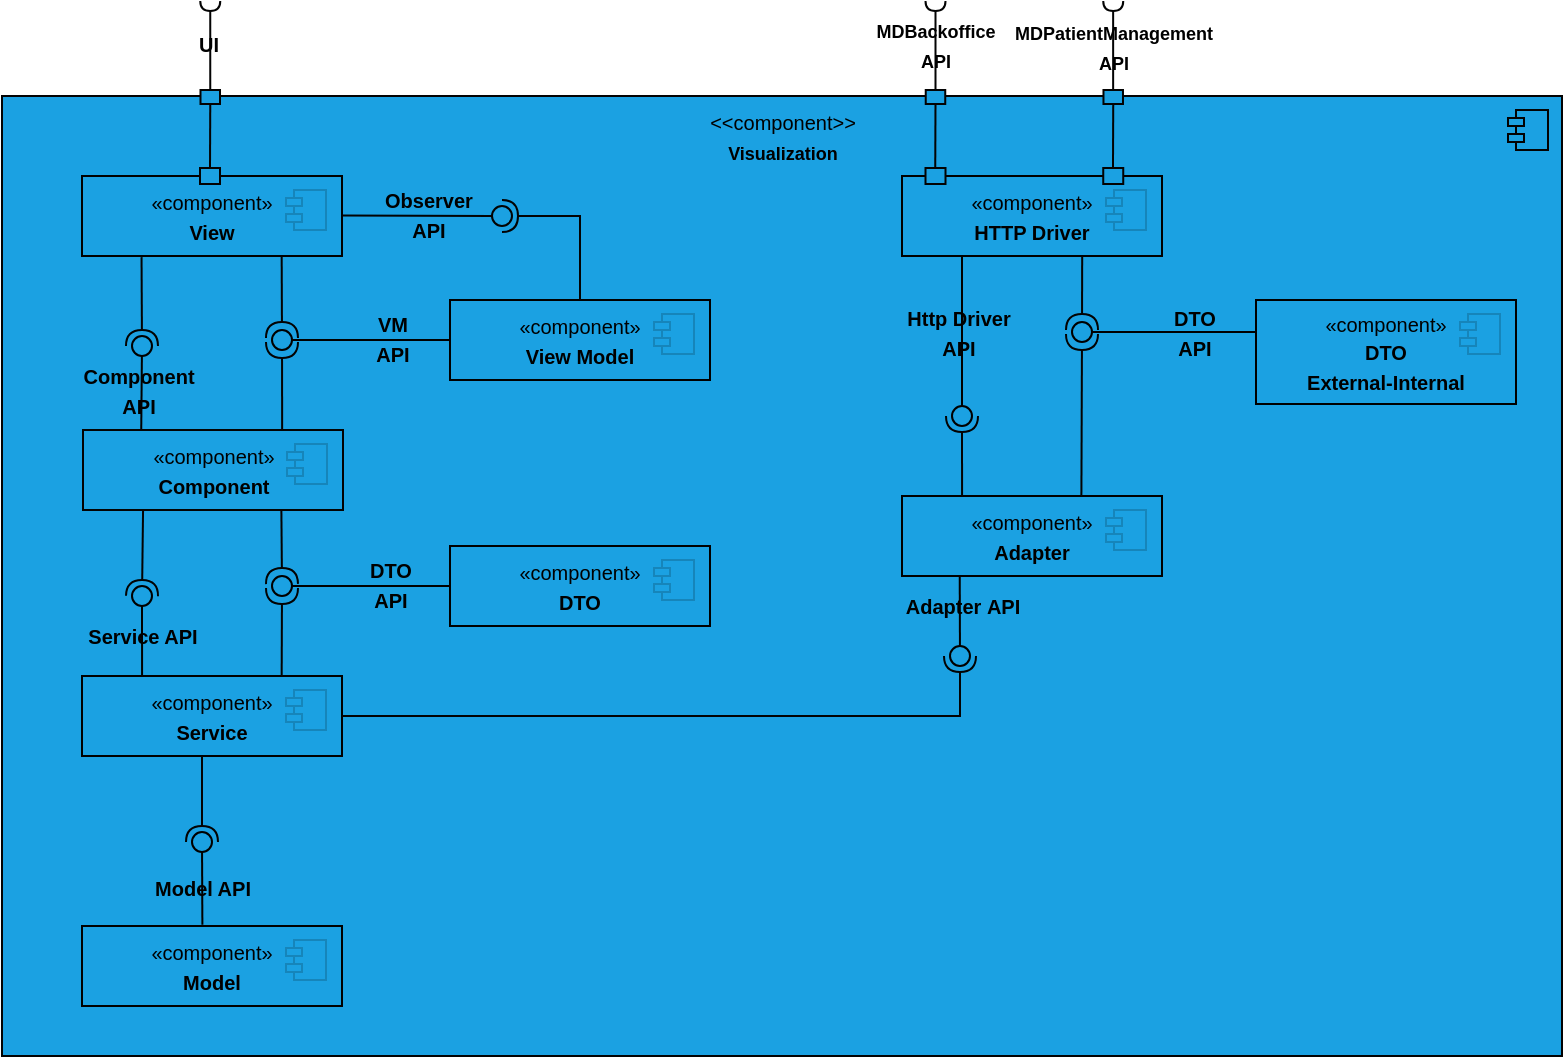 <mxfile version="25.0.2">
  <diagram name="Página-1" id="Fh4nR_tUQDc_MorZCX80">
    <mxGraphModel dx="1243" dy="678" grid="1" gridSize="10" guides="1" tooltips="1" connect="1" arrows="1" fold="1" page="1" pageScale="1" pageWidth="827" pageHeight="1169" math="0" shadow="0">
      <root>
        <mxCell id="0" />
        <mxCell id="1" parent="0" />
        <mxCell id="FWHw1slbgGrIIxlb3Wqc-3" value="" style="html=1;dropTarget=0;whiteSpace=wrap;fillColor=#1BA1E2;strokeColor=#030303;shadow=0;movable=0;resizable=0;rotatable=0;deletable=0;editable=0;locked=1;connectable=0;" parent="1" vertex="1">
          <mxGeometry x="200" y="140" width="780" height="480" as="geometry" />
        </mxCell>
        <mxCell id="FWHw1slbgGrIIxlb3Wqc-4" value="" style="shape=module;jettyWidth=8;jettyHeight=4;fillColor=#1BA1E2;strokeColor=#030303;shadow=0;" parent="FWHw1slbgGrIIxlb3Wqc-3" vertex="1">
          <mxGeometry x="1" width="20" height="20" relative="1" as="geometry">
            <mxPoint x="-27" y="7" as="offset" />
          </mxGeometry>
        </mxCell>
        <mxCell id="FWHw1slbgGrIIxlb3Wqc-5" value="&lt;font style=&quot;font-size: 10px;&quot;&gt;&amp;lt;&amp;lt;component&amp;gt;&amp;gt;&lt;/font&gt;&lt;div&gt;&lt;b style=&quot;background-color: initial;&quot;&gt;&lt;font style=&quot;font-size: 9px;&quot;&gt;Visualization&lt;/font&gt;&lt;/b&gt;&lt;/div&gt;" style="text;html=1;align=center;verticalAlign=middle;whiteSpace=wrap;rounded=0;" parent="1" vertex="1">
          <mxGeometry x="547.5" y="150" width="85" height="20" as="geometry" />
        </mxCell>
        <mxCell id="FWHw1slbgGrIIxlb3Wqc-6" value="&lt;span style=&quot;font-size: 10px;&quot;&gt;«component»&lt;/span&gt;&lt;br style=&quot;font-size: 10px;&quot;&gt;&lt;b style=&quot;font-size: 10px;&quot;&gt;View&lt;/b&gt;" style="html=1;dropTarget=0;whiteSpace=wrap;fillColor=#1BA1E2;strokeColor=#000000;" parent="1" vertex="1">
          <mxGeometry x="240" y="180" width="130" height="40" as="geometry" />
        </mxCell>
        <mxCell id="FWHw1slbgGrIIxlb3Wqc-7" value="" style="shape=module;jettyWidth=8;jettyHeight=4;fillColor=#1BA1E2;strokeColor=#1685BA;" parent="FWHw1slbgGrIIxlb3Wqc-6" vertex="1">
          <mxGeometry x="1" width="20" height="20" relative="1" as="geometry">
            <mxPoint x="-28" y="7" as="offset" />
          </mxGeometry>
        </mxCell>
        <mxCell id="FWHw1slbgGrIIxlb3Wqc-8" value="&lt;span style=&quot;font-size: 10px;&quot;&gt;«component»&lt;/span&gt;&lt;br style=&quot;font-size: 10px;&quot;&gt;&lt;b style=&quot;font-size: 10px;&quot;&gt;Component&lt;/b&gt;&lt;span style=&quot;color: rgba(0, 0, 0, 0); font-family: monospace; font-size: 0px; text-align: start; text-wrap: nowrap;&quot;&gt;%3CmxGraphModel%3E%3Croot%3E%3CmxCell%20id%3D%220%22%2F%3E%3CmxCell%20id%3D%221%22%20parent%3D%220%22%2F%3E%3CmxCell%20id%3D%222%22%20value%3D%22%26lt%3Bspan%20style%3D%26quot%3Bfont-size%3A%2010px%3B%26quot%3B%26gt%3B%C2%ABcomponent%C2%BB%26lt%3B%2Fspan%26gt%3B%26lt%3Bbr%20style%3D%26quot%3Bfont-size%3A%2010px%3B%26quot%3B%26gt%3B%26lt%3Bb%20style%3D%26quot%3Bfont-size%3A%2010px%3B%26quot%3B%26gt%3BView%26lt%3B%2Fb%26gt%3B%22%20style%3D%22html%3D1%3BdropTarget%3D0%3BwhiteSpace%3Dwrap%3BfillColor%3D%231BA1E2%3BstrokeColor%3D%23000000%3B%22%20vertex%3D%221%22%20parent%3D%221%22%3E%3CmxGeometry%20x%3D%22240%22%20y%3D%22200%22%20width%3D%22130%22%20height%3D%2240%22%20as%3D%22geometry%22%2F%3E%3C%2FmxCell%3E%3CmxCell%20id%3D%223%22%20value%3D%22%22%20style%3D%22shape%3Dmodule%3BjettyWidth%3D8%3BjettyHeight%3D4%3BfillColor%3D%231BA1E2%3BstrokeColor%3D%231685BA%3B%22%20vertex%3D%221%22%20parent%3D%222%22%3E%3CmxGeometry%20x%3D%221%22%20width%3D%2220%22%20height%3D%2220%22%20relative%3D%221%22%20as%3D%22geometry%22%3E%3CmxPoint%20x%3D%22-28%22%20y%3D%227%22%20as%3D%22offset%22%2F%3E%3C%2FmxGeometry%3E%3C%2FmxCell%3E%3C%2Froot%3E%3C%2FmxGraphModel%3E&lt;/span&gt;" style="html=1;dropTarget=0;whiteSpace=wrap;fillColor=#1BA1E2;strokeColor=#030303;" parent="1" vertex="1">
          <mxGeometry x="240.5" y="307" width="130" height="40" as="geometry" />
        </mxCell>
        <mxCell id="FWHw1slbgGrIIxlb3Wqc-9" value="" style="shape=module;jettyWidth=8;jettyHeight=4;fillColor=#1BA1E2;strokeColor=#1685BA;" parent="FWHw1slbgGrIIxlb3Wqc-8" vertex="1">
          <mxGeometry x="1" width="20" height="20" relative="1" as="geometry">
            <mxPoint x="-28" y="7" as="offset" />
          </mxGeometry>
        </mxCell>
        <mxCell id="FWHw1slbgGrIIxlb3Wqc-10" value="&lt;span style=&quot;font-size: 10px;&quot;&gt;«component»&lt;/span&gt;&lt;br style=&quot;font-size: 10px;&quot;&gt;&lt;b style=&quot;font-size: 10px;&quot;&gt;Service&lt;/b&gt;&lt;span style=&quot;color: rgba(0, 0, 0, 0); font-family: monospace; font-size: 0px; text-align: start; text-wrap: nowrap;&quot;&gt;%3CmxGraphModel%3E%3Croot%3E%3CmxCell%20id%3D%220%22%2F%3E%3CmxCell%20id%3D%221%22%20parent%3D%220%22%2F%3E%3CmxCell%20id%3D%222%22%20value%3D%22%26lt%3Bspan%20style%3D%26quot%3Bfont-size%3A%2010px%3B%26quot%3B%26gt%3B%C2%ABcomponent%C2%BB%26lt%3B%2Fspan%26gt%3B%26lt%3Bbr%20style%3D%26quot%3Bfont-size%3A%2010px%3B%26quot%3B%26gt%3B%26lt%3Bb%20style%3D%26quot%3Bfont-size%3A%2010px%3B%26quot%3B%26gt%3BView%26lt%3B%2Fb%26gt%3B%22%20style%3D%22html%3D1%3BdropTarget%3D0%3BwhiteSpace%3Dwrap%3BfillColor%3D%231BA1E2%3BstrokeColor%3D%23000000%3B%22%20vertex%3D%221%22%20parent%3D%221%22%3E%3CmxGeometry%20x%3D%22240%22%20y%3D%22200%22%20width%3D%22130%22%20height%3D%2240%22%20as%3D%22geometry%22%2F%3E%3C%2FmxCell%3E%3CmxCell%20id%3D%223%22%20value%3D%22%22%20style%3D%22shape%3Dmodule%3BjettyWidth%3D8%3BjettyHeight%3D4%3BfillColor%3D%231BA1E2%3BstrokeColor%3D%231685BA%3B%22%20vertex%3D%221%22%20parent%3D%222%22%3E%3CmxGeometry%20x%3D%221%22%20width%3D%2220%22%20height%3D%2220%22%20relative%3D%221%22%20as%3D%22geometry%22%3E%3CmxPoint%20x%3D%22-28%22%20y%3D%227%22%20as%3D%22offset%22%2F%3E%3C%2FmxGeometry%3E%3C%2FmxCell%3E%3C%2Froot%3E%3C%2FmxGraphModel%3E&lt;/span&gt;" style="html=1;dropTarget=0;whiteSpace=wrap;fillColor=#1BA1E2;strokeColor=#000000;" parent="1" vertex="1">
          <mxGeometry x="240" y="430" width="130" height="40" as="geometry" />
        </mxCell>
        <mxCell id="FWHw1slbgGrIIxlb3Wqc-11" value="" style="shape=module;jettyWidth=8;jettyHeight=4;fillColor=#1BA1E2;strokeColor=#1685BA;" parent="FWHw1slbgGrIIxlb3Wqc-10" vertex="1">
          <mxGeometry x="1" width="20" height="20" relative="1" as="geometry">
            <mxPoint x="-28" y="7" as="offset" />
          </mxGeometry>
        </mxCell>
        <mxCell id="FWHw1slbgGrIIxlb3Wqc-12" value="&lt;span style=&quot;font-size: 10px;&quot;&gt;«component»&lt;/span&gt;&lt;br style=&quot;font-size: 10px;&quot;&gt;&lt;b style=&quot;font-size: 10px;&quot;&gt;Model&lt;/b&gt;" style="html=1;dropTarget=0;whiteSpace=wrap;fillColor=#1BA1E2;strokeColor=#000000;" parent="1" vertex="1">
          <mxGeometry x="240" y="555" width="130" height="40" as="geometry" />
        </mxCell>
        <mxCell id="FWHw1slbgGrIIxlb3Wqc-13" value="" style="shape=module;jettyWidth=8;jettyHeight=4;fillColor=#1BA1E2;strokeColor=#1685BA;" parent="FWHw1slbgGrIIxlb3Wqc-12" vertex="1">
          <mxGeometry x="1" width="20" height="20" relative="1" as="geometry">
            <mxPoint x="-28" y="7" as="offset" />
          </mxGeometry>
        </mxCell>
        <mxCell id="FWHw1slbgGrIIxlb3Wqc-18" value="&lt;span style=&quot;font-size: 10px;&quot;&gt;«component»&lt;/span&gt;&lt;br style=&quot;font-size: 10px;&quot;&gt;&lt;b style=&quot;font-size: 10px;&quot;&gt;HTTP Driver&lt;/b&gt;" style="html=1;dropTarget=0;whiteSpace=wrap;fillColor=#1BA1E2;strokeColor=#000000;" parent="1" vertex="1">
          <mxGeometry x="650" y="180" width="130" height="40" as="geometry" />
        </mxCell>
        <mxCell id="FWHw1slbgGrIIxlb3Wqc-19" value="" style="shape=module;jettyWidth=8;jettyHeight=4;fillColor=#1BA1E2;strokeColor=#1685BA;" parent="FWHw1slbgGrIIxlb3Wqc-18" vertex="1">
          <mxGeometry x="1" width="20" height="20" relative="1" as="geometry">
            <mxPoint x="-28" y="7" as="offset" />
          </mxGeometry>
        </mxCell>
        <mxCell id="FWHw1slbgGrIIxlb3Wqc-20" value="&lt;span style=&quot;font-size: 10px;&quot;&gt;«component»&lt;/span&gt;&lt;br style=&quot;font-size: 10px;&quot;&gt;&lt;b style=&quot;font-size: 10px;&quot;&gt;Adapter&lt;/b&gt;" style="html=1;dropTarget=0;whiteSpace=wrap;fillColor=#1BA1E2;strokeColor=#000000;" parent="1" vertex="1">
          <mxGeometry x="650" y="340" width="130" height="40" as="geometry" />
        </mxCell>
        <mxCell id="FWHw1slbgGrIIxlb3Wqc-21" value="" style="shape=module;jettyWidth=8;jettyHeight=4;fillColor=#1BA1E2;strokeColor=#1685BA;" parent="FWHw1slbgGrIIxlb3Wqc-20" vertex="1">
          <mxGeometry x="1" width="20" height="20" relative="1" as="geometry">
            <mxPoint x="-28" y="7" as="offset" />
          </mxGeometry>
        </mxCell>
        <mxCell id="FWHw1slbgGrIIxlb3Wqc-22" value="&lt;span style=&quot;font-size: 10px;&quot;&gt;«component»&lt;/span&gt;&lt;br style=&quot;font-size: 10px;&quot;&gt;&lt;b style=&quot;font-size: 10px;&quot;&gt;DTO&lt;/b&gt;" style="html=1;dropTarget=0;whiteSpace=wrap;fillColor=#1BA1E2;strokeColor=#000000;" parent="1" vertex="1">
          <mxGeometry x="424" y="365" width="130" height="40" as="geometry" />
        </mxCell>
        <mxCell id="FWHw1slbgGrIIxlb3Wqc-23" value="" style="shape=module;jettyWidth=8;jettyHeight=4;fillColor=#1BA1E2;strokeColor=#1685BA;" parent="FWHw1slbgGrIIxlb3Wqc-22" vertex="1">
          <mxGeometry x="1" width="20" height="20" relative="1" as="geometry">
            <mxPoint x="-28" y="7" as="offset" />
          </mxGeometry>
        </mxCell>
        <mxCell id="FWHw1slbgGrIIxlb3Wqc-34" value="" style="rounded=0;orthogonalLoop=1;jettySize=auto;html=1;endArrow=halfCircle;endFill=0;endSize=6;strokeWidth=1;sketch=0;strokeColor=#030303;exitX=0.231;exitY=1;exitDx=0;exitDy=0;exitPerimeter=0;" parent="1" source="FWHw1slbgGrIIxlb3Wqc-8" edge="1">
          <mxGeometry relative="1" as="geometry">
            <mxPoint x="270" y="340" as="sourcePoint" />
            <mxPoint x="270" y="390" as="targetPoint" />
          </mxGeometry>
        </mxCell>
        <mxCell id="FWHw1slbgGrIIxlb3Wqc-35" value="" style="edgeLabel;html=1;align=center;verticalAlign=middle;resizable=0;points=[];fillColor=#1BA1E2;" parent="FWHw1slbgGrIIxlb3Wqc-34" vertex="1" connectable="0">
          <mxGeometry x="-0.015" y="1" relative="1" as="geometry">
            <mxPoint x="1" as="offset" />
          </mxGeometry>
        </mxCell>
        <mxCell id="FWHw1slbgGrIIxlb3Wqc-36" value="" style="rounded=0;orthogonalLoop=1;jettySize=auto;html=1;endArrow=oval;endFill=0;sketch=0;sourcePerimeterSpacing=0;targetPerimeterSpacing=0;endSize=10;exitX=0.231;exitY=0;exitDx=0;exitDy=0;strokeColor=#000000;exitPerimeter=0;" parent="1" source="FWHw1slbgGrIIxlb3Wqc-10" edge="1">
          <mxGeometry relative="1" as="geometry">
            <mxPoint x="278.5" y="430" as="sourcePoint" />
            <mxPoint x="270" y="390" as="targetPoint" />
          </mxGeometry>
        </mxCell>
        <mxCell id="FWHw1slbgGrIIxlb3Wqc-40" value="" style="rounded=0;orthogonalLoop=1;jettySize=auto;html=1;endArrow=halfCircle;endFill=0;endSize=6;strokeWidth=1;sketch=0;strokeColor=#030303;exitX=0.768;exitY=0.005;exitDx=0;exitDy=0;exitPerimeter=0;" parent="1" source="FWHw1slbgGrIIxlb3Wqc-10" edge="1">
          <mxGeometry relative="1" as="geometry">
            <mxPoint x="340" y="428" as="sourcePoint" />
            <mxPoint x="340" y="386" as="targetPoint" />
          </mxGeometry>
        </mxCell>
        <mxCell id="FWHw1slbgGrIIxlb3Wqc-41" value="" style="edgeLabel;html=1;align=center;verticalAlign=middle;resizable=0;points=[];fillColor=#1BA1E2;" parent="FWHw1slbgGrIIxlb3Wqc-40" vertex="1" connectable="0">
          <mxGeometry x="-0.015" y="1" relative="1" as="geometry">
            <mxPoint x="1" as="offset" />
          </mxGeometry>
        </mxCell>
        <mxCell id="FWHw1slbgGrIIxlb3Wqc-42" value="" style="rounded=0;orthogonalLoop=1;jettySize=auto;html=1;endArrow=oval;endFill=0;sketch=0;sourcePerimeterSpacing=0;targetPerimeterSpacing=0;endSize=10;exitX=0;exitY=0.5;exitDx=0;exitDy=0;strokeColor=#000000;" parent="1" source="FWHw1slbgGrIIxlb3Wqc-22" edge="1">
          <mxGeometry relative="1" as="geometry">
            <mxPoint x="340" y="350" as="sourcePoint" />
            <mxPoint x="340" y="385" as="targetPoint" />
          </mxGeometry>
        </mxCell>
        <mxCell id="FWHw1slbgGrIIxlb3Wqc-43" value="" style="rounded=0;orthogonalLoop=1;jettySize=auto;html=1;endArrow=halfCircle;endFill=0;endSize=6;strokeWidth=1;sketch=0;strokeColor=#030303;exitX=0.763;exitY=1.006;exitDx=0;exitDy=0;exitPerimeter=0;" parent="1" source="FWHw1slbgGrIIxlb3Wqc-8" edge="1">
          <mxGeometry relative="1" as="geometry">
            <mxPoint x="339.82" y="348.56" as="sourcePoint" />
            <mxPoint x="340" y="384" as="targetPoint" />
          </mxGeometry>
        </mxCell>
        <mxCell id="FWHw1slbgGrIIxlb3Wqc-44" value="" style="edgeLabel;html=1;align=center;verticalAlign=middle;resizable=0;points=[];fillColor=#1BA1E2;" parent="FWHw1slbgGrIIxlb3Wqc-43" vertex="1" connectable="0">
          <mxGeometry x="-0.015" y="1" relative="1" as="geometry">
            <mxPoint x="1" as="offset" />
          </mxGeometry>
        </mxCell>
        <mxCell id="FWHw1slbgGrIIxlb3Wqc-47" value="" style="rounded=0;orthogonalLoop=1;jettySize=auto;html=1;endArrow=oval;endFill=0;sketch=0;sourcePerimeterSpacing=0;targetPerimeterSpacing=0;endSize=10;exitX=0.224;exitY=-0.008;exitDx=0;exitDy=0;strokeColor=#000000;exitPerimeter=0;" parent="1" source="FWHw1slbgGrIIxlb3Wqc-8" edge="1">
          <mxGeometry relative="1" as="geometry">
            <mxPoint x="270" y="300" as="sourcePoint" />
            <mxPoint x="270" y="265" as="targetPoint" />
          </mxGeometry>
        </mxCell>
        <mxCell id="FWHw1slbgGrIIxlb3Wqc-48" value="&lt;span style=&quot;font-size: 10px;&quot;&gt;«component»&lt;/span&gt;&lt;br style=&quot;font-size: 10px;&quot;&gt;&lt;b style=&quot;font-size: 10px;&quot;&gt;View Model&lt;/b&gt;" style="html=1;dropTarget=0;whiteSpace=wrap;fillColor=#1BA1E2;strokeColor=#000000;" parent="1" vertex="1">
          <mxGeometry x="424" y="242" width="130" height="40" as="geometry" />
        </mxCell>
        <mxCell id="FWHw1slbgGrIIxlb3Wqc-49" value="" style="shape=module;jettyWidth=8;jettyHeight=4;fillColor=#1BA1E2;strokeColor=#1685BA;" parent="FWHw1slbgGrIIxlb3Wqc-48" vertex="1">
          <mxGeometry x="1" width="20" height="20" relative="1" as="geometry">
            <mxPoint x="-28" y="7" as="offset" />
          </mxGeometry>
        </mxCell>
        <mxCell id="FWHw1slbgGrIIxlb3Wqc-50" value="" style="rounded=0;orthogonalLoop=1;jettySize=auto;html=1;endArrow=halfCircle;endFill=0;endSize=6;strokeWidth=1;sketch=0;strokeColor=#030303;exitX=0.766;exitY=0.009;exitDx=0;exitDy=0;exitPerimeter=0;" parent="1" source="FWHw1slbgGrIIxlb3Wqc-8" edge="1">
          <mxGeometry relative="1" as="geometry">
            <mxPoint x="340" y="307" as="sourcePoint" />
            <mxPoint x="340" y="263" as="targetPoint" />
          </mxGeometry>
        </mxCell>
        <mxCell id="FWHw1slbgGrIIxlb3Wqc-51" value="" style="edgeLabel;html=1;align=center;verticalAlign=middle;resizable=0;points=[];fillColor=#1BA1E2;" parent="FWHw1slbgGrIIxlb3Wqc-50" vertex="1" connectable="0">
          <mxGeometry x="-0.015" y="1" relative="1" as="geometry">
            <mxPoint x="1" as="offset" />
          </mxGeometry>
        </mxCell>
        <mxCell id="FWHw1slbgGrIIxlb3Wqc-52" value="" style="rounded=0;orthogonalLoop=1;jettySize=auto;html=1;endArrow=oval;endFill=0;sketch=0;sourcePerimeterSpacing=0;targetPerimeterSpacing=0;endSize=10;exitX=0;exitY=0.5;exitDx=0;exitDy=0;strokeColor=#000000;" parent="1" source="FWHw1slbgGrIIxlb3Wqc-48" edge="1">
          <mxGeometry relative="1" as="geometry">
            <mxPoint x="340" y="227" as="sourcePoint" />
            <mxPoint x="340" y="262" as="targetPoint" />
          </mxGeometry>
        </mxCell>
        <mxCell id="FWHw1slbgGrIIxlb3Wqc-53" value="" style="rounded=0;orthogonalLoop=1;jettySize=auto;html=1;endArrow=halfCircle;endFill=0;endSize=6;strokeWidth=1;sketch=0;strokeColor=#030303;exitX=0.768;exitY=1.005;exitDx=0;exitDy=0;exitPerimeter=0;" parent="1" source="FWHw1slbgGrIIxlb3Wqc-6" edge="1">
          <mxGeometry relative="1" as="geometry">
            <mxPoint x="340" y="224" as="sourcePoint" />
            <mxPoint x="340" y="261" as="targetPoint" />
          </mxGeometry>
        </mxCell>
        <mxCell id="FWHw1slbgGrIIxlb3Wqc-54" value="" style="edgeLabel;html=1;align=center;verticalAlign=middle;resizable=0;points=[];fillColor=#1BA1E2;" parent="FWHw1slbgGrIIxlb3Wqc-53" vertex="1" connectable="0">
          <mxGeometry x="-0.015" y="1" relative="1" as="geometry">
            <mxPoint x="1" as="offset" />
          </mxGeometry>
        </mxCell>
        <mxCell id="FWHw1slbgGrIIxlb3Wqc-55" value="" style="rounded=0;orthogonalLoop=1;jettySize=auto;html=1;endArrow=halfCircle;endFill=0;endSize=6;strokeWidth=1;sketch=0;exitX=0.231;exitY=-0.003;exitDx=0;exitDy=0;strokeColor=#030303;exitPerimeter=0;" parent="1" source="FWHw1slbgGrIIxlb3Wqc-20" edge="1">
          <mxGeometry relative="1" as="geometry">
            <mxPoint x="418" y="569" as="sourcePoint" />
            <mxPoint x="680" y="300" as="targetPoint" />
            <Array as="points" />
          </mxGeometry>
        </mxCell>
        <mxCell id="FWHw1slbgGrIIxlb3Wqc-56" value="" style="edgeLabel;html=1;align=center;verticalAlign=middle;resizable=0;points=[];fillColor=#1BA1E2;" parent="FWHw1slbgGrIIxlb3Wqc-55" vertex="1" connectable="0">
          <mxGeometry x="-0.015" y="1" relative="1" as="geometry">
            <mxPoint x="1" as="offset" />
          </mxGeometry>
        </mxCell>
        <mxCell id="FWHw1slbgGrIIxlb3Wqc-57" value="" style="ellipse;whiteSpace=wrap;html=1;align=center;aspect=fixed;fillColor=none;strokeColor=none;resizable=0;perimeter=centerPerimeter;rotatable=0;allowArrows=0;points=[];outlineConnect=1;" parent="1" vertex="1">
          <mxGeometry x="413" y="514" width="10" height="10" as="geometry" />
        </mxCell>
        <mxCell id="FWHw1slbgGrIIxlb3Wqc-59" value="" style="rounded=0;orthogonalLoop=1;jettySize=auto;html=1;endArrow=oval;endFill=0;sketch=0;sourcePerimeterSpacing=0;targetPerimeterSpacing=0;endSize=10;strokeColor=#000000;" parent="1" edge="1">
          <mxGeometry relative="1" as="geometry">
            <mxPoint x="680" y="220" as="sourcePoint" />
            <mxPoint x="680" y="300" as="targetPoint" />
          </mxGeometry>
        </mxCell>
        <mxCell id="FWHw1slbgGrIIxlb3Wqc-60" value="" style="rounded=0;orthogonalLoop=1;jettySize=auto;html=1;endArrow=halfCircle;endFill=0;endSize=6;strokeWidth=1;sketch=0;strokeColor=#030303;" parent="1" edge="1">
          <mxGeometry relative="1" as="geometry">
            <mxPoint x="300" y="470" as="sourcePoint" />
            <mxPoint x="300" y="513" as="targetPoint" />
          </mxGeometry>
        </mxCell>
        <mxCell id="FWHw1slbgGrIIxlb3Wqc-61" value="" style="edgeLabel;html=1;align=center;verticalAlign=middle;resizable=0;points=[];fillColor=#1BA1E2;" parent="FWHw1slbgGrIIxlb3Wqc-60" vertex="1" connectable="0">
          <mxGeometry x="-0.015" y="1" relative="1" as="geometry">
            <mxPoint x="1" as="offset" />
          </mxGeometry>
        </mxCell>
        <mxCell id="FWHw1slbgGrIIxlb3Wqc-62" value="" style="rounded=0;orthogonalLoop=1;jettySize=auto;html=1;endArrow=oval;endFill=0;sketch=0;sourcePerimeterSpacing=0;targetPerimeterSpacing=0;endSize=10;exitX=0.463;exitY=-0.016;exitDx=0;exitDy=0;strokeColor=#000000;exitPerimeter=0;" parent="1" source="FWHw1slbgGrIIxlb3Wqc-12" edge="1">
          <mxGeometry relative="1" as="geometry">
            <mxPoint x="300" y="553" as="sourcePoint" />
            <mxPoint x="300" y="513" as="targetPoint" />
          </mxGeometry>
        </mxCell>
        <mxCell id="FWHw1slbgGrIIxlb3Wqc-29" value="&lt;font style=&quot;font-size: 10px;&quot;&gt;&lt;b&gt;Model API&lt;/b&gt;&lt;/font&gt;" style="text;html=1;align=center;verticalAlign=middle;whiteSpace=wrap;rounded=0;" parent="1" vertex="1">
          <mxGeometry x="272" y="521" width="57" height="30" as="geometry" />
        </mxCell>
        <mxCell id="FWHw1slbgGrIIxlb3Wqc-70" value="&lt;span style=&quot;font-size: 10px;&quot;&gt;«component»&lt;/span&gt;&lt;br style=&quot;font-size: 10px;&quot;&gt;&lt;b style=&quot;font-size: 10px;&quot;&gt;DTO&lt;/b&gt;&lt;div&gt;&lt;b style=&quot;font-size: 10px;&quot;&gt;External-Internal&lt;/b&gt;&lt;/div&gt;" style="html=1;dropTarget=0;whiteSpace=wrap;fillColor=#1BA1E2;strokeColor=#000000;" parent="1" vertex="1">
          <mxGeometry x="827" y="242" width="130" height="52" as="geometry" />
        </mxCell>
        <mxCell id="FWHw1slbgGrIIxlb3Wqc-71" value="" style="shape=module;jettyWidth=8;jettyHeight=4;fillColor=#1BA1E2;strokeColor=#1685BA;" parent="FWHw1slbgGrIIxlb3Wqc-70" vertex="1">
          <mxGeometry x="1" width="20" height="20" relative="1" as="geometry">
            <mxPoint x="-28" y="7" as="offset" />
          </mxGeometry>
        </mxCell>
        <mxCell id="FWHw1slbgGrIIxlb3Wqc-72" value="" style="rounded=0;orthogonalLoop=1;jettySize=auto;html=1;endArrow=halfCircle;endFill=0;endSize=6;strokeWidth=1;sketch=0;strokeColor=#030303;exitX=0.69;exitY=0.007;exitDx=0;exitDy=0;exitPerimeter=0;" parent="1" source="FWHw1slbgGrIIxlb3Wqc-20" edge="1">
          <mxGeometry relative="1" as="geometry">
            <mxPoint x="740" y="460" as="sourcePoint" />
            <mxPoint x="740" y="259" as="targetPoint" />
            <Array as="points" />
          </mxGeometry>
        </mxCell>
        <mxCell id="FWHw1slbgGrIIxlb3Wqc-73" value="" style="edgeLabel;html=1;align=center;verticalAlign=middle;resizable=0;points=[];fillColor=#1BA1E2;" parent="FWHw1slbgGrIIxlb3Wqc-72" vertex="1" connectable="0">
          <mxGeometry x="-0.015" y="1" relative="1" as="geometry">
            <mxPoint x="1" as="offset" />
          </mxGeometry>
        </mxCell>
        <mxCell id="FWHw1slbgGrIIxlb3Wqc-74" value="" style="rounded=0;orthogonalLoop=1;jettySize=auto;html=1;endArrow=oval;endFill=0;sketch=0;sourcePerimeterSpacing=0;targetPerimeterSpacing=0;endSize=10;exitX=0;exitY=0.5;exitDx=0;exitDy=0;strokeColor=#000000;" parent="1" edge="1">
          <mxGeometry relative="1" as="geometry">
            <mxPoint x="827" y="258" as="sourcePoint" />
            <mxPoint x="740" y="258" as="targetPoint" />
          </mxGeometry>
        </mxCell>
        <mxCell id="FWHw1slbgGrIIxlb3Wqc-75" value="" style="rounded=0;orthogonalLoop=1;jettySize=auto;html=1;endArrow=halfCircle;endFill=0;endSize=6;strokeWidth=1;sketch=0;strokeColor=#030303;exitX=0.693;exitY=1.004;exitDx=0;exitDy=0;exitPerimeter=0;" parent="1" source="FWHw1slbgGrIIxlb3Wqc-18" edge="1">
          <mxGeometry relative="1" as="geometry">
            <mxPoint x="740" y="220" as="sourcePoint" />
            <mxPoint x="740" y="257" as="targetPoint" />
          </mxGeometry>
        </mxCell>
        <mxCell id="FWHw1slbgGrIIxlb3Wqc-76" value="" style="edgeLabel;html=1;align=center;verticalAlign=middle;resizable=0;points=[];fillColor=#1BA1E2;" parent="FWHw1slbgGrIIxlb3Wqc-75" vertex="1" connectable="0">
          <mxGeometry x="-0.015" y="1" relative="1" as="geometry">
            <mxPoint x="1" as="offset" />
          </mxGeometry>
        </mxCell>
        <mxCell id="FWHw1slbgGrIIxlb3Wqc-85" value="&lt;font style=&quot;font-size: 10px;&quot;&gt;&lt;b&gt;Service API&lt;/b&gt;&lt;/font&gt;" style="text;html=1;align=center;verticalAlign=middle;whiteSpace=wrap;rounded=0;" parent="1" vertex="1">
          <mxGeometry x="242" y="395" width="57" height="30" as="geometry" />
        </mxCell>
        <mxCell id="FWHw1slbgGrIIxlb3Wqc-86" value="&lt;font style=&quot;font-size: 10px;&quot;&gt;&lt;b&gt;DTO&lt;/b&gt;&lt;/font&gt;&lt;div&gt;&lt;font style=&quot;font-size: 10px;&quot;&gt;&lt;b&gt;API&lt;/b&gt;&lt;/font&gt;&lt;/div&gt;" style="text;html=1;align=center;verticalAlign=middle;whiteSpace=wrap;rounded=0;" parent="1" vertex="1">
          <mxGeometry x="366" y="369" width="57" height="30" as="geometry" />
        </mxCell>
        <mxCell id="FWHw1slbgGrIIxlb3Wqc-88" value="&lt;font style=&quot;font-size: 10px;&quot;&gt;&lt;b&gt;Component API&lt;/b&gt;&lt;/font&gt;" style="text;html=1;align=center;verticalAlign=middle;whiteSpace=wrap;rounded=0;" parent="1" vertex="1">
          <mxGeometry x="240" y="272" width="57" height="30" as="geometry" />
        </mxCell>
        <mxCell id="FWHw1slbgGrIIxlb3Wqc-89" value="&lt;font style=&quot;font-size: 10px;&quot;&gt;&lt;b&gt;VM&lt;/b&gt;&lt;/font&gt;&lt;div&gt;&lt;font style=&quot;font-size: 10px;&quot;&gt;&lt;b&gt;API&lt;/b&gt;&lt;/font&gt;&lt;/div&gt;" style="text;html=1;align=center;verticalAlign=middle;whiteSpace=wrap;rounded=0;" parent="1" vertex="1">
          <mxGeometry x="367" y="246" width="57" height="30" as="geometry" />
        </mxCell>
        <mxCell id="FWHw1slbgGrIIxlb3Wqc-90" value="&lt;font style=&quot;font-size: 10px;&quot;&gt;&lt;b&gt;Http Driver&lt;/b&gt;&lt;/font&gt;&lt;div&gt;&lt;font style=&quot;font-size: 10px;&quot;&gt;&lt;b&gt;API&lt;/b&gt;&lt;/font&gt;&lt;/div&gt;" style="text;html=1;align=center;verticalAlign=middle;whiteSpace=wrap;rounded=0;" parent="1" vertex="1">
          <mxGeometry x="650" y="243" width="57" height="30" as="geometry" />
        </mxCell>
        <mxCell id="FWHw1slbgGrIIxlb3Wqc-92" value="&lt;font style=&quot;font-size: 10px;&quot;&gt;&lt;b&gt;DTO&lt;/b&gt;&lt;/font&gt;&lt;div&gt;&lt;font style=&quot;font-size: 10px;&quot;&gt;&lt;b&gt;API&lt;/b&gt;&lt;/font&gt;&lt;/div&gt;" style="text;html=1;align=center;verticalAlign=middle;whiteSpace=wrap;rounded=0;" parent="1" vertex="1">
          <mxGeometry x="768" y="243" width="57" height="30" as="geometry" />
        </mxCell>
        <mxCell id="FWHw1slbgGrIIxlb3Wqc-98" value="" style="fontStyle=0;labelPosition=right;verticalLabelPosition=middle;align=left;verticalAlign=middle;spacingLeft=2;strokeColor=#030303;fillColor=#1BA1E2;" parent="1" vertex="1">
          <mxGeometry x="299" y="176" width="10" height="8" as="geometry" />
        </mxCell>
        <mxCell id="FWHw1slbgGrIIxlb3Wqc-107" value="" style="fontStyle=0;labelPosition=right;verticalLabelPosition=middle;align=left;verticalAlign=middle;spacingLeft=2;strokeColor=#030303;fillColor=#1BA1E2;" parent="1" vertex="1">
          <mxGeometry x="661.75" y="176" width="10" height="8" as="geometry" />
        </mxCell>
        <mxCell id="FWHw1slbgGrIIxlb3Wqc-109" value="" style="html=1;rounded=0;rotation=-180;strokeColor=#030303;fillColor=#1BA1E2;" parent="1" vertex="1">
          <mxGeometry x="299.25" y="137" width="9.75" height="7" as="geometry" />
        </mxCell>
        <mxCell id="FWHw1slbgGrIIxlb3Wqc-119" value="" style="endArrow=none;html=1;rounded=0;align=center;verticalAlign=top;endFill=0;labelBackgroundColor=none;endSize=2;entryX=0.5;entryY=0;entryDx=0;entryDy=0;exitX=0.5;exitY=0;exitDx=0;exitDy=0;strokeColor=#030303;" parent="1" source="FWHw1slbgGrIIxlb3Wqc-98" target="FWHw1slbgGrIIxlb3Wqc-109" edge="1">
          <mxGeometry relative="1" as="geometry">
            <mxPoint x="303.81" y="183" as="sourcePoint" />
            <mxPoint x="303.81" y="144" as="targetPoint" />
          </mxGeometry>
        </mxCell>
        <mxCell id="FWHw1slbgGrIIxlb3Wqc-120" value="" style="group" parent="1" vertex="1" connectable="0">
          <mxGeometry x="299.13" y="92.5" width="10" height="5" as="geometry" />
        </mxCell>
        <mxCell id="FWHw1slbgGrIIxlb3Wqc-110" value="" style="endArrow=none;html=1;rounded=0;align=center;verticalAlign=top;endFill=0;labelBackgroundColor=none;endSize=2;strokeColor=#030303;" parent="FWHw1slbgGrIIxlb3Wqc-120" source="FWHw1slbgGrIIxlb3Wqc-109" target="FWHw1slbgGrIIxlb3Wqc-111" edge="1">
          <mxGeometry relative="1" as="geometry" />
        </mxCell>
        <mxCell id="FWHw1slbgGrIIxlb3Wqc-111" value="" style="shape=requiredInterface;html=1;fontSize=11;align=center;fillColor=none;points=[];aspect=fixed;resizable=0;verticalAlign=bottom;labelPosition=center;verticalLabelPosition=top;flipH=1;rotation=-90;strokeColor=#030303;" parent="FWHw1slbgGrIIxlb3Wqc-120" vertex="1">
          <mxGeometry x="2.5" y="-2.5" width="5" height="10" as="geometry" />
        </mxCell>
        <mxCell id="FWHw1slbgGrIIxlb3Wqc-121" value="" style="html=1;rounded=0;rotation=-180;strokeColor=#030303;fillColor=#1BA1E2;" parent="1" vertex="1">
          <mxGeometry x="661.87" y="137" width="9.75" height="7" as="geometry" />
        </mxCell>
        <mxCell id="FWHw1slbgGrIIxlb3Wqc-122" value="" style="endArrow=none;html=1;rounded=0;align=center;verticalAlign=top;endFill=0;labelBackgroundColor=none;endSize=2;entryX=0.5;entryY=0;entryDx=0;entryDy=0;exitX=0.5;exitY=0;exitDx=0;exitDy=0;strokeColor=#030303;" parent="1" target="FWHw1slbgGrIIxlb3Wqc-121" edge="1">
          <mxGeometry relative="1" as="geometry">
            <mxPoint x="666.62" y="176" as="sourcePoint" />
            <mxPoint x="666.43" y="144" as="targetPoint" />
          </mxGeometry>
        </mxCell>
        <mxCell id="FWHw1slbgGrIIxlb3Wqc-123" value="" style="group" parent="1" vertex="1" connectable="0">
          <mxGeometry x="661.75" y="92.5" width="10" height="5" as="geometry" />
        </mxCell>
        <mxCell id="FWHw1slbgGrIIxlb3Wqc-124" value="" style="shape=requiredInterface;html=1;fontSize=11;align=center;fillColor=none;points=[];aspect=fixed;resizable=0;verticalAlign=bottom;labelPosition=center;verticalLabelPosition=top;flipH=1;rotation=-90;strokeColor=#030303;" parent="FWHw1slbgGrIIxlb3Wqc-123" vertex="1">
          <mxGeometry x="2.5" y="-2.5" width="5" height="10" as="geometry" />
        </mxCell>
        <mxCell id="FWHw1slbgGrIIxlb3Wqc-125" value="" style="endArrow=none;html=1;rounded=0;align=center;verticalAlign=top;endFill=0;labelBackgroundColor=none;endSize=2;strokeColor=#030303;" parent="1" source="FWHw1slbgGrIIxlb3Wqc-121" target="FWHw1slbgGrIIxlb3Wqc-124" edge="1">
          <mxGeometry relative="1" as="geometry" />
        </mxCell>
        <mxCell id="FWHw1slbgGrIIxlb3Wqc-126" value="" style="rounded=0;orthogonalLoop=1;jettySize=auto;html=1;endArrow=halfCircle;endFill=0;endSize=6;strokeWidth=1;sketch=0;strokeColor=#030303;exitX=0.229;exitY=1.014;exitDx=0;exitDy=0;exitPerimeter=0;" parent="1" source="FWHw1slbgGrIIxlb3Wqc-6" edge="1">
          <mxGeometry relative="1" as="geometry">
            <mxPoint x="270.12" y="225" as="sourcePoint" />
            <mxPoint x="270" y="265" as="targetPoint" />
          </mxGeometry>
        </mxCell>
        <mxCell id="FWHw1slbgGrIIxlb3Wqc-127" value="" style="edgeLabel;html=1;align=center;verticalAlign=middle;resizable=0;points=[];fillColor=#1BA1E2;" parent="FWHw1slbgGrIIxlb3Wqc-126" vertex="1" connectable="0">
          <mxGeometry x="-0.015" y="1" relative="1" as="geometry">
            <mxPoint x="1" as="offset" />
          </mxGeometry>
        </mxCell>
        <mxCell id="FWHw1slbgGrIIxlb3Wqc-128" value="&lt;font style=&quot;font-size: 10px;&quot;&gt;&lt;b&gt;UI&lt;/b&gt;&lt;/font&gt;" style="text;html=1;align=center;verticalAlign=middle;whiteSpace=wrap;rounded=0;" parent="1" vertex="1">
          <mxGeometry x="274.5" y="98.5" width="57" height="30" as="geometry" />
        </mxCell>
        <mxCell id="FWHw1slbgGrIIxlb3Wqc-129" value="&lt;font style=&quot;&quot;&gt;&lt;b style=&quot;&quot;&gt;&lt;font style=&quot;font-size: 9px;&quot;&gt;MDBackoffice&lt;/font&gt;&lt;/b&gt;&lt;/font&gt;&lt;div&gt;&lt;font style=&quot;&quot;&gt;&lt;b style=&quot;&quot;&gt;&lt;font style=&quot;font-size: 9px;&quot;&gt;API&lt;/font&gt;&lt;/b&gt;&lt;/font&gt;&lt;/div&gt;" style="text;html=1;align=center;verticalAlign=middle;whiteSpace=wrap;rounded=0;" parent="1" vertex="1">
          <mxGeometry x="620" y="98.5" width="93.5" height="30" as="geometry" />
        </mxCell>
        <mxCell id="FWHw1slbgGrIIxlb3Wqc-130" value="" style="rounded=0;orthogonalLoop=1;jettySize=auto;html=1;endArrow=halfCircle;endFill=0;endSize=6;strokeWidth=1;sketch=0;exitX=0.5;exitY=0;exitDx=0;exitDy=0;strokeColor=#030303;" parent="1" source="FWHw1slbgGrIIxlb3Wqc-48" edge="1">
          <mxGeometry relative="1" as="geometry">
            <mxPoint x="400" y="255" as="sourcePoint" />
            <mxPoint x="450" y="200" as="targetPoint" />
            <Array as="points">
              <mxPoint x="489" y="200" />
            </Array>
          </mxGeometry>
        </mxCell>
        <mxCell id="FWHw1slbgGrIIxlb3Wqc-131" value="" style="rounded=0;orthogonalLoop=1;jettySize=auto;html=1;endArrow=oval;endFill=0;sketch=0;sourcePerimeterSpacing=0;targetPerimeterSpacing=0;endSize=10;exitX=1;exitY=0.5;exitDx=0;exitDy=0;strokeColor=#030303;" parent="1" edge="1">
          <mxGeometry relative="1" as="geometry">
            <mxPoint x="370.5" y="199.79" as="sourcePoint" />
            <mxPoint x="450" y="200" as="targetPoint" />
          </mxGeometry>
        </mxCell>
        <mxCell id="FWHw1slbgGrIIxlb3Wqc-132" value="" style="ellipse;whiteSpace=wrap;html=1;align=center;aspect=fixed;fillColor=none;strokeColor=none;resizable=0;perimeter=centerPerimeter;rotatable=0;allowArrows=0;points=[];outlineConnect=1;" parent="1" vertex="1">
          <mxGeometry x="375" y="250" width="10" height="10" as="geometry" />
        </mxCell>
        <mxCell id="FWHw1slbgGrIIxlb3Wqc-134" value="&lt;font style=&quot;font-size: 10px;&quot;&gt;&lt;b&gt;Observer&lt;/b&gt;&lt;/font&gt;&lt;div&gt;&lt;font style=&quot;font-size: 10px;&quot;&gt;&lt;b&gt;API&lt;/b&gt;&lt;/font&gt;&lt;/div&gt;" style="text;html=1;align=center;verticalAlign=middle;whiteSpace=wrap;rounded=0;" parent="1" vertex="1">
          <mxGeometry x="385" y="184" width="57" height="30" as="geometry" />
        </mxCell>
        <mxCell id="40lO9GTFZLIRyyvxa24P-1" value="" style="rounded=0;orthogonalLoop=1;jettySize=auto;html=1;endArrow=halfCircle;endFill=0;endSize=6;strokeWidth=1;sketch=0;strokeColor=#030303;exitX=1;exitY=0.5;exitDx=0;exitDy=0;" parent="1" source="FWHw1slbgGrIIxlb3Wqc-10" edge="1">
          <mxGeometry relative="1" as="geometry">
            <mxPoint x="370" y="450" as="sourcePoint" />
            <mxPoint x="679" y="420" as="targetPoint" />
            <Array as="points">
              <mxPoint x="679" y="450" />
            </Array>
          </mxGeometry>
        </mxCell>
        <mxCell id="40lO9GTFZLIRyyvxa24P-2" value="" style="edgeLabel;html=1;align=center;verticalAlign=middle;resizable=0;points=[];fillColor=#1BA1E2;" parent="40lO9GTFZLIRyyvxa24P-1" vertex="1" connectable="0">
          <mxGeometry x="-0.015" y="1" relative="1" as="geometry">
            <mxPoint x="1" as="offset" />
          </mxGeometry>
        </mxCell>
        <mxCell id="40lO9GTFZLIRyyvxa24P-3" value="" style="rounded=0;orthogonalLoop=1;jettySize=auto;html=1;endArrow=oval;endFill=0;sketch=0;sourcePerimeterSpacing=0;targetPerimeterSpacing=0;endSize=10;strokeColor=#000000;exitX=0.222;exitY=1.004;exitDx=0;exitDy=0;exitPerimeter=0;" parent="1" source="FWHw1slbgGrIIxlb3Wqc-20" edge="1">
          <mxGeometry relative="1" as="geometry">
            <mxPoint x="678.19" y="400.0" as="sourcePoint" />
            <mxPoint x="679" y="420" as="targetPoint" />
          </mxGeometry>
        </mxCell>
        <mxCell id="40lO9GTFZLIRyyvxa24P-5" value="&lt;div&gt;&lt;font style=&quot;font-size: 10px;&quot;&gt;&lt;b&gt;Adapter&amp;nbsp;&lt;/b&gt;&lt;/font&gt;&lt;b style=&quot;font-size: 10px; background-color: initial;&quot;&gt;API&lt;/b&gt;&lt;/div&gt;" style="text;html=1;align=center;verticalAlign=middle;whiteSpace=wrap;rounded=0;" parent="1" vertex="1">
          <mxGeometry x="651.87" y="380" width="57" height="30" as="geometry" />
        </mxCell>
        <mxCell id="PS7uFImn2nNhJFvNzuO1-1" value="" style="fontStyle=0;labelPosition=right;verticalLabelPosition=middle;align=left;verticalAlign=middle;spacingLeft=2;strokeColor=#030303;fillColor=#1BA1E2;" vertex="1" parent="1">
          <mxGeometry x="750.62" y="176" width="10" height="8" as="geometry" />
        </mxCell>
        <mxCell id="PS7uFImn2nNhJFvNzuO1-2" value="" style="html=1;rounded=0;rotation=-180;strokeColor=#030303;fillColor=#1BA1E2;" vertex="1" parent="1">
          <mxGeometry x="750.74" y="137" width="9.75" height="7" as="geometry" />
        </mxCell>
        <mxCell id="PS7uFImn2nNhJFvNzuO1-3" value="" style="endArrow=none;html=1;rounded=0;align=center;verticalAlign=top;endFill=0;labelBackgroundColor=none;endSize=2;entryX=0.5;entryY=0;entryDx=0;entryDy=0;exitX=0.5;exitY=0;exitDx=0;exitDy=0;strokeColor=#030303;" edge="1" parent="1" target="PS7uFImn2nNhJFvNzuO1-2">
          <mxGeometry relative="1" as="geometry">
            <mxPoint x="755.49" y="176" as="sourcePoint" />
            <mxPoint x="755.3" y="144" as="targetPoint" />
          </mxGeometry>
        </mxCell>
        <mxCell id="PS7uFImn2nNhJFvNzuO1-4" value="" style="group" vertex="1" connectable="0" parent="1">
          <mxGeometry x="750.62" y="92.5" width="10" height="5" as="geometry" />
        </mxCell>
        <mxCell id="PS7uFImn2nNhJFvNzuO1-5" value="" style="shape=requiredInterface;html=1;fontSize=11;align=center;fillColor=none;points=[];aspect=fixed;resizable=0;verticalAlign=bottom;labelPosition=center;verticalLabelPosition=top;flipH=1;rotation=-90;strokeColor=#030303;" vertex="1" parent="PS7uFImn2nNhJFvNzuO1-4">
          <mxGeometry x="2.5" y="-2.5" width="5" height="10" as="geometry" />
        </mxCell>
        <mxCell id="PS7uFImn2nNhJFvNzuO1-7" value="" style="endArrow=none;html=1;rounded=0;align=center;verticalAlign=top;endFill=0;labelBackgroundColor=none;endSize=2;strokeColor=#030303;" edge="1" parent="1">
          <mxGeometry relative="1" as="geometry">
            <mxPoint x="755.57" y="136.5" as="sourcePoint" />
            <mxPoint x="755.57" y="97.5" as="targetPoint" />
          </mxGeometry>
        </mxCell>
        <mxCell id="PS7uFImn2nNhJFvNzuO1-6" value="&lt;font style=&quot;font-size: 9px;&quot;&gt;&lt;b style=&quot;&quot;&gt;MDPatientManagement&lt;/b&gt;&lt;/font&gt;&lt;div&gt;&lt;font style=&quot;font-size: 9px;&quot;&gt;&lt;b style=&quot;&quot;&gt;API&lt;/b&gt;&lt;/font&gt;&lt;/div&gt;" style="text;html=1;align=center;verticalAlign=middle;whiteSpace=wrap;rounded=0;" vertex="1" parent="1">
          <mxGeometry x="708.87" y="99.5" width="93.5" height="30" as="geometry" />
        </mxCell>
      </root>
    </mxGraphModel>
  </diagram>
</mxfile>

